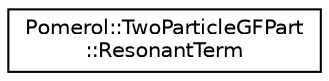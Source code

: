 digraph "Graphical Class Hierarchy"
{
  edge [fontname="Helvetica",fontsize="10",labelfontname="Helvetica",labelfontsize="10"];
  node [fontname="Helvetica",fontsize="10",shape=record];
  rankdir="LR";
  Node0 [label="Pomerol::TwoParticleGFPart\l::ResonantTerm",height=0.2,width=0.4,color="black", fillcolor="white", style="filled",URL="$struct_pomerol_1_1_two_particle_g_f_part_1_1_resonant_term.html",tooltip="A resonant term in the Lehmann representation of TwoParticleGF. "];
}
